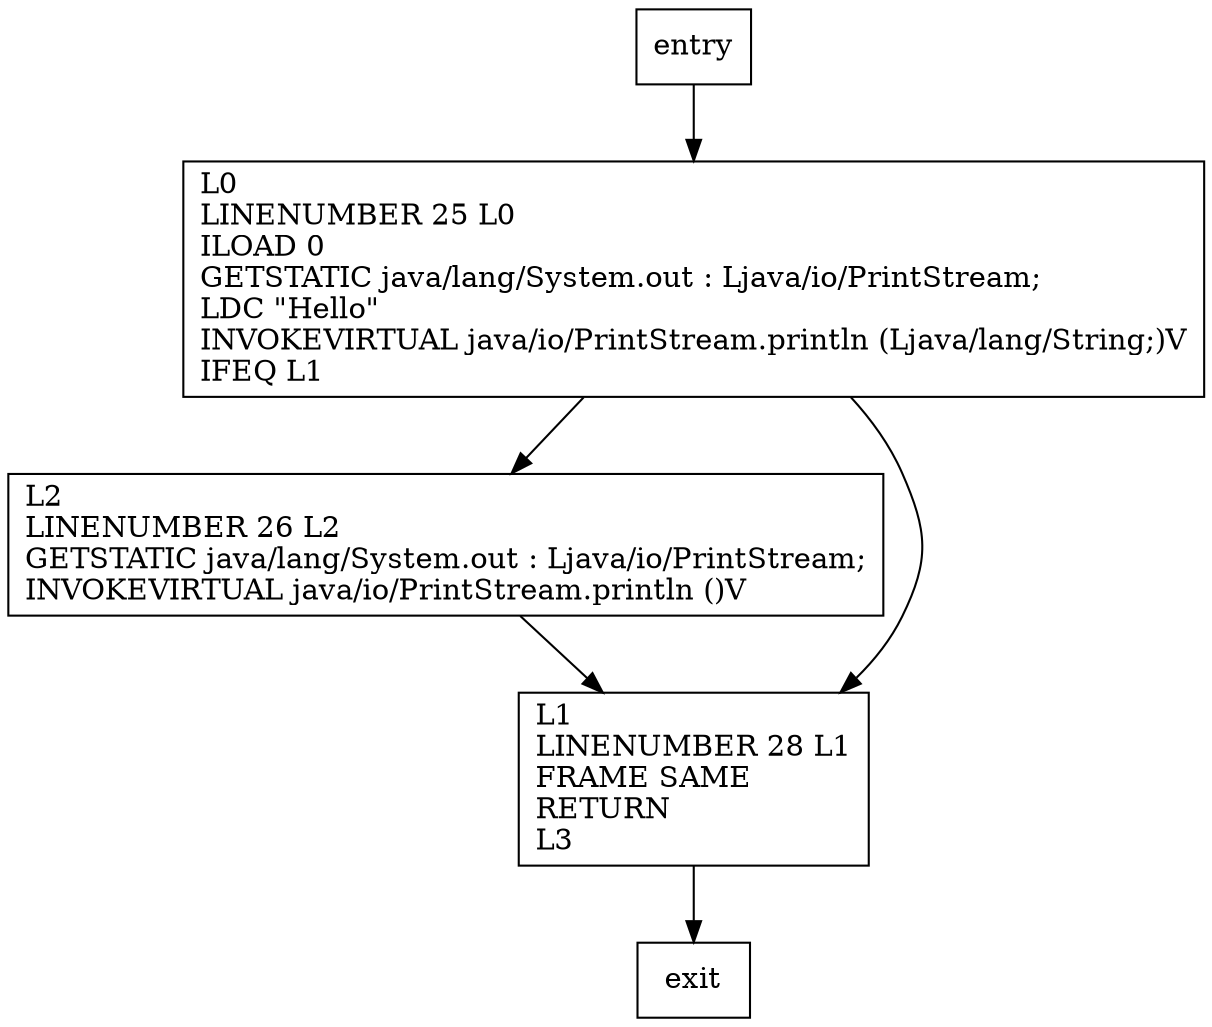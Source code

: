 digraph foo {
node [shape=record];
1384210339 [label="L0\lLINENUMBER 25 L0\lILOAD 0\lGETSTATIC java/lang/System.out : Ljava/io/PrintStream;\lLDC \"Hello\"\lINVOKEVIRTUAL java/io/PrintStream.println (Ljava/lang/String;)V\lIFEQ L1\l"];
1345401730 [label="L2\lLINENUMBER 26 L2\lGETSTATIC java/lang/System.out : Ljava/io/PrintStream;\lINVOKEVIRTUAL java/io/PrintStream.println ()V\l"];
481511146 [label="L1\lLINENUMBER 28 L1\lFRAME SAME\lRETURN\lL3\l"];
entry;
exit;
entry -> 1384210339;
1384210339 -> 1345401730;
1384210339 -> 481511146;
1345401730 -> 481511146;
481511146 -> exit;
}
